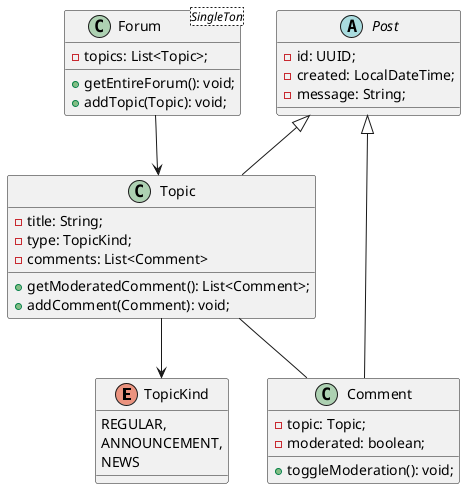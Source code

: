 @startuml

enum TopicKind{
REGULAR,
ANNOUNCEMENT,
NEWS
}

abstract class Post{
- id: UUID;
- created: LocalDateTime;
- message: String;
}

class Topic extends Post{
- title: String;
- type: TopicKind;
- comments: List<Comment>
+ getModeratedComment(): List<Comment>;
+ addComment(Comment): void;
}

class Comment extends Post{
- topic: Topic;
- moderated: boolean;
+ toggleModeration(): void;
}

class Forum <SingleTon>{
- topics: List<Topic>;
+ getEntireForum(): void;
+ addTopic(Topic): void;
}

Topic-->TopicKind
Topic--Comment
Forum-->Topic




@enduml
